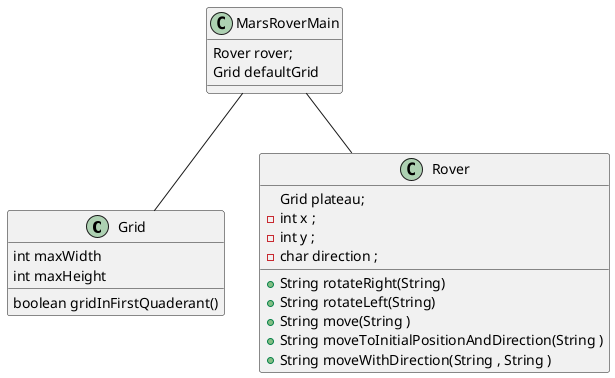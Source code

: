 @startuml
'https://plantuml.com/class-diagram
class Grid{
 int maxWidth
 int maxHeight
 boolean gridInFirstQuaderant()

}
class Rover{
    Grid plateau;
    - int x ;
    - int y ;
    - char direction ;
    + String rotateRight(String)
    + String rotateLeft(String)
    + String move(String )
    + String moveToInitialPositionAndDirection(String )
    + String moveWithDirection(String , String )
}
class MarsRoverMain{
        Rover rover;
        Grid defaultGrid
}
 MarsRoverMain --  Rover
 MarsRoverMain -- Grid
@enduml